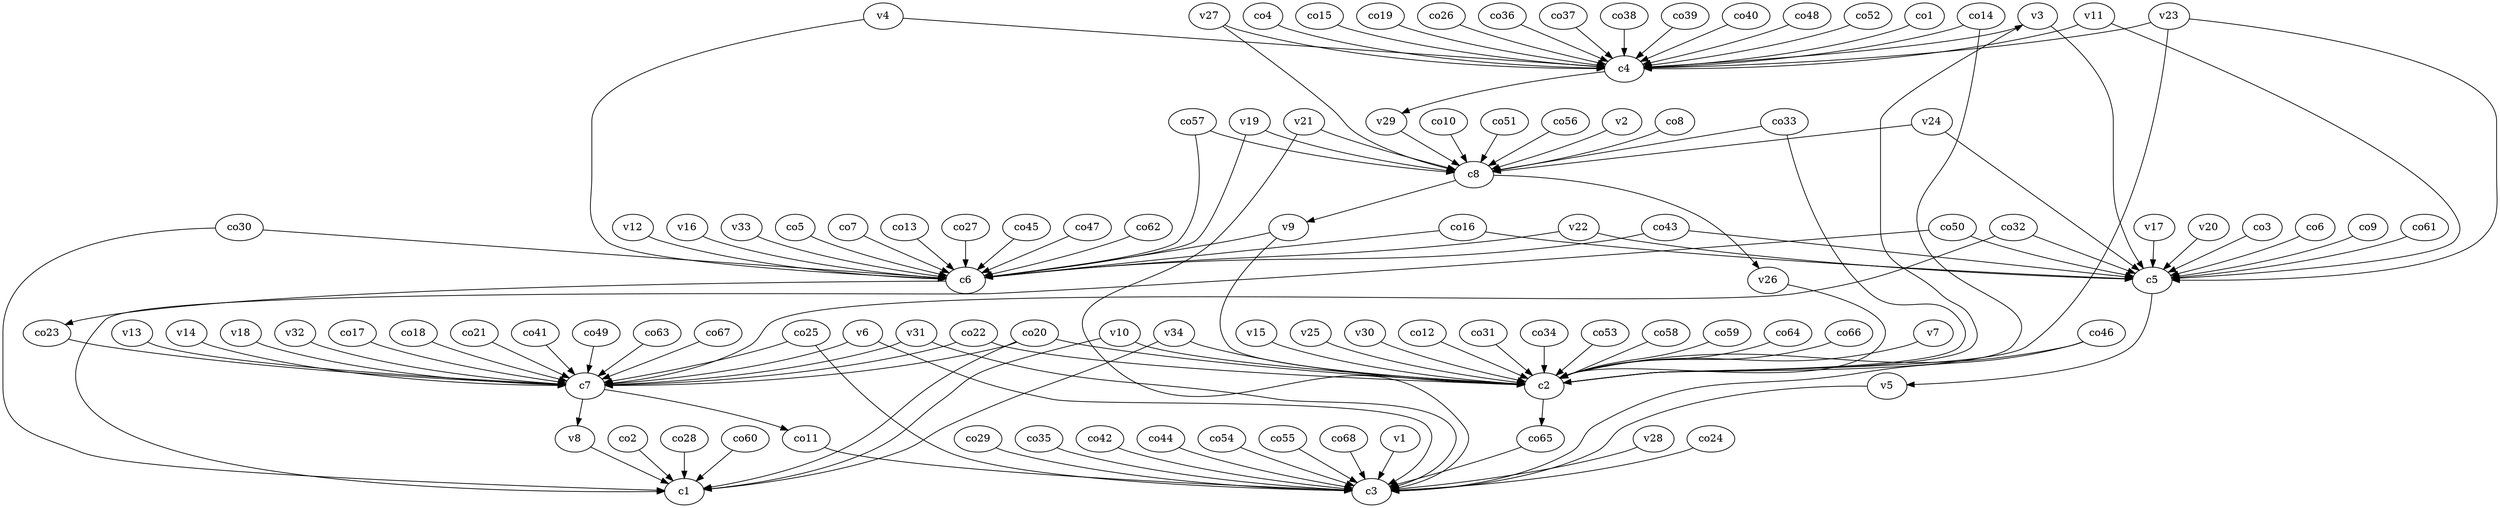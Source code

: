strict digraph  {
c1;
c2;
c3;
c4;
c5;
c6;
c7;
c8;
v1;
v2;
v3;
v4;
v5;
v6;
v7;
v8;
v9;
v10;
v11;
v12;
v13;
v14;
v15;
v16;
v17;
v18;
v19;
v20;
v21;
v22;
v23;
v24;
v25;
v26;
v27;
v28;
v29;
v30;
v31;
v32;
v33;
v34;
co1;
co2;
co3;
co4;
co5;
co6;
co7;
co8;
co9;
co10;
co11;
co12;
co13;
co14;
co15;
co16;
co17;
co18;
co19;
co20;
co21;
co22;
co23;
co24;
co25;
co26;
co27;
co28;
co29;
co30;
co31;
co32;
co33;
co34;
co35;
co36;
co37;
co38;
co39;
co40;
co41;
co42;
co43;
co44;
co45;
co46;
co47;
co48;
co49;
co50;
co51;
co52;
co53;
co54;
co55;
co56;
co57;
co58;
co59;
co60;
co61;
co62;
co63;
co64;
co65;
co66;
co67;
co68;
c2 -> co65  [weight=1];
c2 -> v3  [weight=1];
c4 -> v29  [weight=1];
c5 -> v5  [weight=1];
c6 -> co23  [weight=1];
c7 -> v8  [weight=1];
c7 -> co11  [weight=1];
c8 -> v9  [weight=1];
c8 -> v26  [weight=1];
v1 -> c3  [weight=1];
v2 -> c8  [weight=1];
v3 -> c5  [weight=1];
v3 -> c4  [weight=1];
v4 -> c6  [weight=1];
v4 -> c4  [weight=1];
v5 -> c3  [weight=1];
v6 -> c7  [weight=1];
v6 -> c3  [weight=1];
v7 -> c2  [weight=1];
v8 -> c1  [weight=1];
v9 -> c2  [weight=1];
v9 -> c6  [weight=1];
v10 -> c1  [weight=1];
v10 -> c2  [weight=1];
v11 -> c5  [weight=1];
v11 -> c4  [weight=1];
v12 -> c6  [weight=1];
v13 -> c7  [weight=1];
v14 -> c7  [weight=1];
v15 -> c2  [weight=1];
v16 -> c6  [weight=1];
v17 -> c5  [weight=1];
v18 -> c7  [weight=1];
v19 -> c6  [weight=1];
v19 -> c8  [weight=1];
v20 -> c5  [weight=1];
v21 -> c8  [weight=1];
v21 -> c3  [weight=1];
v22 -> c6  [weight=1];
v22 -> c5  [weight=1];
v23 -> c2  [weight=1];
v23 -> c5  [weight=1];
v23 -> c4  [weight=1];
v24 -> c8  [weight=1];
v24 -> c5  [weight=1];
v25 -> c2  [weight=1];
v26 -> c2  [weight=1];
v27 -> c4  [weight=1];
v27 -> c8  [weight=1];
v28 -> c3  [weight=1];
v29 -> c8  [weight=1];
v30 -> c2  [weight=1];
v31 -> c7  [weight=1];
v31 -> c3  [weight=1];
v32 -> c7  [weight=1];
v33 -> c6  [weight=1];
v34 -> c1  [weight=1];
v34 -> c2  [weight=1];
co1 -> c4  [weight=1];
co2 -> c1  [weight=1];
co3 -> c5  [weight=1];
co4 -> c4  [weight=1];
co5 -> c6  [weight=1];
co6 -> c5  [weight=1];
co7 -> c6  [weight=1];
co8 -> c8  [weight=1];
co9 -> c5  [weight=1];
co10 -> c8  [weight=1];
co11 -> c3  [weight=1];
co12 -> c2  [weight=1];
co13 -> c6  [weight=1];
co14 -> c2  [weight=1];
co14 -> c4  [weight=1];
co15 -> c4  [weight=1];
co16 -> c5  [weight=1];
co16 -> c6  [weight=1];
co17 -> c7  [weight=1];
co18 -> c7  [weight=1];
co19 -> c4  [weight=1];
co20 -> c1  [weight=1];
co20 -> c2  [weight=1];
co20 -> c7  [weight=1];
co21 -> c7  [weight=1];
co22 -> c2  [weight=1];
co22 -> c7  [weight=1];
co23 -> c7  [weight=1];
co24 -> c3  [weight=1];
co25 -> c3  [weight=1];
co25 -> c7  [weight=1];
co26 -> c4  [weight=1];
co27 -> c6  [weight=1];
co28 -> c1  [weight=1];
co29 -> c3  [weight=1];
co30 -> c1  [weight=1];
co30 -> c6  [weight=1];
co31 -> c2  [weight=1];
co32 -> c7  [weight=1];
co32 -> c5  [weight=1];
co33 -> c2  [weight=1];
co33 -> c8  [weight=1];
co34 -> c2  [weight=1];
co35 -> c3  [weight=1];
co36 -> c4  [weight=1];
co37 -> c4  [weight=1];
co38 -> c4  [weight=1];
co39 -> c4  [weight=1];
co40 -> c4  [weight=1];
co41 -> c7  [weight=1];
co42 -> c3  [weight=1];
co43 -> c5  [weight=1];
co43 -> c6  [weight=1];
co44 -> c3  [weight=1];
co45 -> c6  [weight=1];
co46 -> c2  [weight=1];
co46 -> c3  [weight=1];
co47 -> c6  [weight=1];
co48 -> c4  [weight=1];
co49 -> c7  [weight=1];
co50 -> c1  [weight=1];
co50 -> c5  [weight=1];
co51 -> c8  [weight=1];
co52 -> c4  [weight=1];
co53 -> c2  [weight=1];
co54 -> c3  [weight=1];
co55 -> c3  [weight=1];
co56 -> c8  [weight=1];
co57 -> c6  [weight=1];
co57 -> c8  [weight=1];
co58 -> c2  [weight=1];
co59 -> c2  [weight=1];
co60 -> c1  [weight=1];
co61 -> c5  [weight=1];
co62 -> c6  [weight=1];
co63 -> c7  [weight=1];
co64 -> c2  [weight=1];
co65 -> c3  [weight=1];
co66 -> c2  [weight=1];
co67 -> c7  [weight=1];
co68 -> c3  [weight=1];
}
